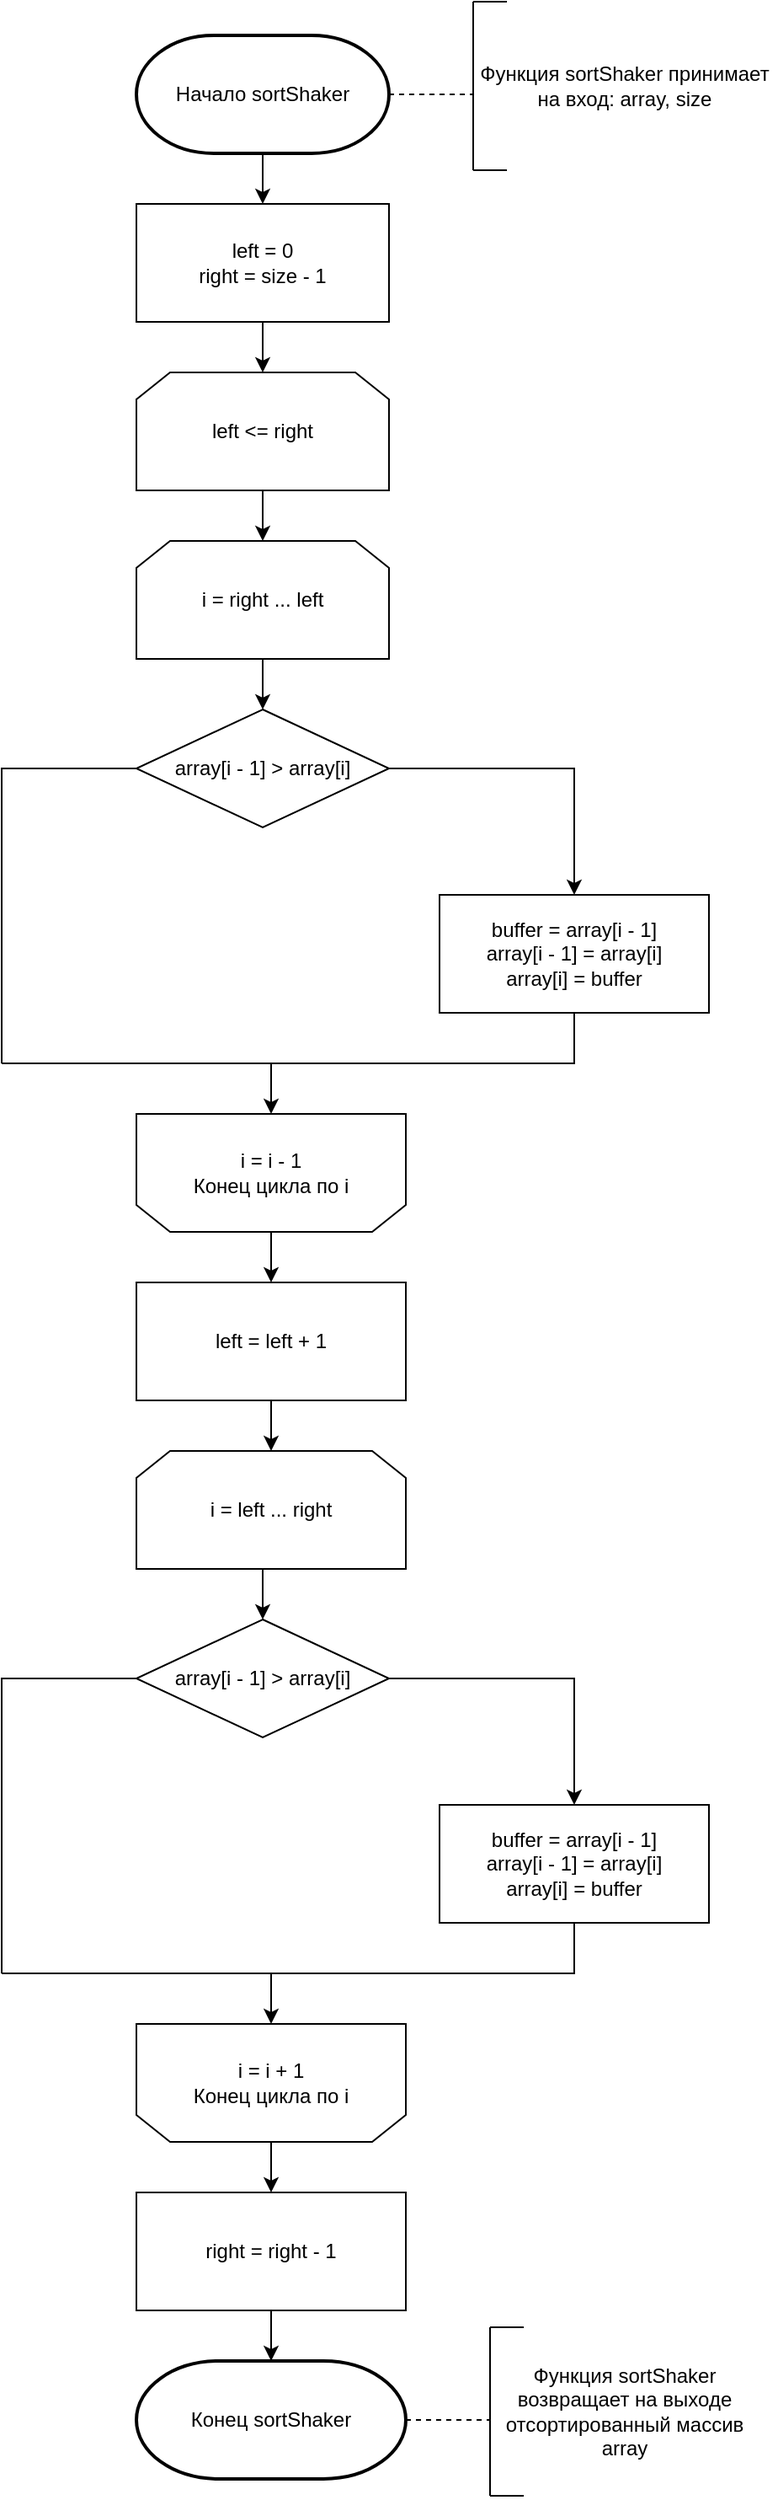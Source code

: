 <mxfile version="13.7.9" type="device"><diagram id="7PvyZeAmAlF48cNpB1qP" name="Page-1"><mxGraphModel dx="1038" dy="11786" grid="1" gridSize="10" guides="1" tooltips="1" connect="1" arrows="1" fold="1" page="1" pageScale="1" pageWidth="1827" pageHeight="11169" background="#ffffff" math="0" shadow="0"><root><mxCell id="0"/><mxCell id="1" parent="0"/><mxCell id="wm74K7i4uanEtYcJZgVq-1" value="Начало sortShaker" style="strokeWidth=2;html=1;shape=mxgraph.flowchart.terminator;whiteSpace=wrap;" vertex="1" parent="1"><mxGeometry x="120" y="-2180" width="150" height="70" as="geometry"/></mxCell><mxCell id="wm74K7i4uanEtYcJZgVq-2" value="" style="endArrow=none;dashed=1;html=1;exitX=1;exitY=0.5;exitDx=0;exitDy=0;exitPerimeter=0;" edge="1" parent="1" source="wm74K7i4uanEtYcJZgVq-1"><mxGeometry width="50" height="50" relative="1" as="geometry"><mxPoint x="430" y="-2070" as="sourcePoint"/><mxPoint x="320" y="-2145" as="targetPoint"/></mxGeometry></mxCell><mxCell id="wm74K7i4uanEtYcJZgVq-3" value="" style="endArrow=none;html=1;" edge="1" parent="1"><mxGeometry width="50" height="50" relative="1" as="geometry"><mxPoint x="320" y="-2100" as="sourcePoint"/><mxPoint x="320" y="-2200" as="targetPoint"/></mxGeometry></mxCell><mxCell id="wm74K7i4uanEtYcJZgVq-4" value="" style="endArrow=none;html=1;" edge="1" parent="1"><mxGeometry width="50" height="50" relative="1" as="geometry"><mxPoint x="320" y="-2200" as="sourcePoint"/><mxPoint x="340" y="-2200" as="targetPoint"/></mxGeometry></mxCell><mxCell id="wm74K7i4uanEtYcJZgVq-5" value="" style="endArrow=none;html=1;" edge="1" parent="1"><mxGeometry width="50" height="50" relative="1" as="geometry"><mxPoint x="320" y="-2100" as="sourcePoint"/><mxPoint x="340" y="-2100" as="targetPoint"/></mxGeometry></mxCell><mxCell id="wm74K7i4uanEtYcJZgVq-6" value="Функция sortShaker&amp;nbsp;принимает на вход: array, size" style="text;html=1;strokeColor=none;fillColor=none;align=center;verticalAlign=middle;whiteSpace=wrap;rounded=0;" vertex="1" parent="1"><mxGeometry x="320" y="-2200" width="180" height="100" as="geometry"/></mxCell><mxCell id="wm74K7i4uanEtYcJZgVq-31" value="Конец sortShaker" style="strokeWidth=2;html=1;shape=mxgraph.flowchart.terminator;whiteSpace=wrap;" vertex="1" parent="1"><mxGeometry x="120" y="-800" width="160" height="70" as="geometry"/></mxCell><mxCell id="wm74K7i4uanEtYcJZgVq-33" value="" style="endArrow=none;dashed=1;html=1;exitX=1;exitY=0.5;exitDx=0;exitDy=0;exitPerimeter=0;" edge="1" parent="1"><mxGeometry width="50" height="50" relative="1" as="geometry"><mxPoint x="280" y="-765.0" as="sourcePoint"/><mxPoint x="330" y="-765.0" as="targetPoint"/></mxGeometry></mxCell><mxCell id="wm74K7i4uanEtYcJZgVq-34" value="" style="endArrow=none;html=1;" edge="1" parent="1"><mxGeometry width="50" height="50" relative="1" as="geometry"><mxPoint x="330" y="-720.0" as="sourcePoint"/><mxPoint x="330" y="-820.0" as="targetPoint"/></mxGeometry></mxCell><mxCell id="wm74K7i4uanEtYcJZgVq-35" value="" style="endArrow=none;html=1;" edge="1" parent="1"><mxGeometry width="50" height="50" relative="1" as="geometry"><mxPoint x="330" y="-820.0" as="sourcePoint"/><mxPoint x="350" y="-820.0" as="targetPoint"/></mxGeometry></mxCell><mxCell id="wm74K7i4uanEtYcJZgVq-36" value="" style="endArrow=none;html=1;" edge="1" parent="1"><mxGeometry width="50" height="50" relative="1" as="geometry"><mxPoint x="330" y="-720.0" as="sourcePoint"/><mxPoint x="350" y="-720.0" as="targetPoint"/></mxGeometry></mxCell><mxCell id="wm74K7i4uanEtYcJZgVq-37" value="Функция sortShaker возвращает на выходе отсортированный массив&lt;br&gt;array" style="text;html=1;strokeColor=none;fillColor=none;align=center;verticalAlign=middle;whiteSpace=wrap;rounded=0;" vertex="1" parent="1"><mxGeometry x="330" y="-820.0" width="160" height="100" as="geometry"/></mxCell><mxCell id="wm74K7i4uanEtYcJZgVq-45" value="" style="endArrow=classic;html=1;strokeColor=#000000;exitX=0.5;exitY=1;exitDx=0;exitDy=0;exitPerimeter=0;entryX=0.5;entryY=0;entryDx=0;entryDy=0;" edge="1" parent="1" source="wm74K7i4uanEtYcJZgVq-1"><mxGeometry width="50" height="50" relative="1" as="geometry"><mxPoint x="140" y="-1820" as="sourcePoint"/><mxPoint x="195" y="-2080" as="targetPoint"/></mxGeometry></mxCell><mxCell id="wm74K7i4uanEtYcJZgVq-46" value="" style="endArrow=classic;html=1;strokeColor=#000000;exitX=0.5;exitY=1;exitDx=0;exitDy=0;entryX=0.5;entryY=0;entryDx=0;entryDy=0;" edge="1" parent="1"><mxGeometry width="50" height="50" relative="1" as="geometry"><mxPoint x="195" y="-2010" as="sourcePoint"/><mxPoint x="195" y="-1980" as="targetPoint"/></mxGeometry></mxCell><mxCell id="wm74K7i4uanEtYcJZgVq-48" value="" style="endArrow=classic;html=1;strokeColor=#000000;exitX=0.5;exitY=1;exitDx=0;exitDy=0;entryX=0.5;entryY=0;entryDx=0;entryDy=0;" edge="1" parent="1"><mxGeometry width="50" height="50" relative="1" as="geometry"><mxPoint x="195" y="-1910" as="sourcePoint"/><mxPoint x="195" y="-1880" as="targetPoint"/></mxGeometry></mxCell><mxCell id="wm74K7i4uanEtYcJZgVq-50" value="" style="endArrow=classic;html=1;strokeColor=#000000;exitX=0.5;exitY=1;exitDx=0;exitDy=0;entryX=0.5;entryY=0;entryDx=0;entryDy=0;" edge="1" parent="1"><mxGeometry width="50" height="50" relative="1" as="geometry"><mxPoint x="195" y="-1810" as="sourcePoint"/><mxPoint x="195" y="-1780" as="targetPoint"/></mxGeometry></mxCell><mxCell id="wm74K7i4uanEtYcJZgVq-73" value="left = 0&lt;br&gt;right = size - 1" style="rounded=0;whiteSpace=wrap;html=1;shadow=0;sketch=0;strokeColor=#000000;" vertex="1" parent="1"><mxGeometry x="120" y="-2080" width="150" height="70" as="geometry"/></mxCell><mxCell id="wm74K7i4uanEtYcJZgVq-74" value="left &amp;lt;= right" style="shape=loopLimit;whiteSpace=wrap;html=1;shadow=0;sketch=0;strokeColor=#000000;" vertex="1" parent="1"><mxGeometry x="120" y="-1980" width="150" height="70" as="geometry"/></mxCell><mxCell id="wm74K7i4uanEtYcJZgVq-75" value="i = right ... left" style="shape=loopLimit;whiteSpace=wrap;html=1;shadow=0;sketch=0;strokeColor=#000000;" vertex="1" parent="1"><mxGeometry x="120" y="-1880" width="150" height="70" as="geometry"/></mxCell><mxCell id="wm74K7i4uanEtYcJZgVq-76" value="array[i - 1] &amp;gt; array[i]" style="rhombus;whiteSpace=wrap;html=1;shadow=0;sketch=0;strokeColor=#000000;fillColor=#ffffff;" vertex="1" parent="1"><mxGeometry x="120" y="-1780" width="150" height="70" as="geometry"/></mxCell><mxCell id="wm74K7i4uanEtYcJZgVq-77" value="" style="endArrow=classic;html=1;strokeColor=#000000;exitX=1;exitY=0.5;exitDx=0;exitDy=0;rounded=0;" edge="1" parent="1" source="wm74K7i4uanEtYcJZgVq-76"><mxGeometry width="50" height="50" relative="1" as="geometry"><mxPoint x="300" y="-1660" as="sourcePoint"/><mxPoint x="380" y="-1670" as="targetPoint"/><Array as="points"><mxPoint x="380" y="-1745"/></Array></mxGeometry></mxCell><mxCell id="wm74K7i4uanEtYcJZgVq-78" value="buffer = array[i - 1]&lt;br&gt;array[i - 1] = array[i]&lt;br&gt;array[i] = buffer" style="rounded=0;whiteSpace=wrap;html=1;shadow=0;sketch=0;strokeColor=#000000;" vertex="1" parent="1"><mxGeometry x="300" y="-1670" width="160" height="70" as="geometry"/></mxCell><mxCell id="wm74K7i4uanEtYcJZgVq-79" value="" style="endArrow=none;html=1;strokeColor=#000000;entryX=0;entryY=0.5;entryDx=0;entryDy=0;rounded=0;" edge="1" parent="1" target="wm74K7i4uanEtYcJZgVq-76"><mxGeometry width="50" height="50" relative="1" as="geometry"><mxPoint x="40" y="-1570" as="sourcePoint"/><mxPoint x="120" y="-1650" as="targetPoint"/><Array as="points"><mxPoint x="40" y="-1745"/></Array></mxGeometry></mxCell><mxCell id="wm74K7i4uanEtYcJZgVq-80" value="" style="endArrow=none;html=1;strokeColor=#000000;entryX=0.5;entryY=1;entryDx=0;entryDy=0;rounded=0;" edge="1" parent="1" target="wm74K7i4uanEtYcJZgVq-78"><mxGeometry width="50" height="50" relative="1" as="geometry"><mxPoint x="40" y="-1570" as="sourcePoint"/><mxPoint x="430" y="-1540" as="targetPoint"/><Array as="points"><mxPoint x="380" y="-1570"/></Array></mxGeometry></mxCell><mxCell id="wm74K7i4uanEtYcJZgVq-81" value="" style="endArrow=classic;html=1;strokeColor=#000000;" edge="1" parent="1"><mxGeometry width="50" height="50" relative="1" as="geometry"><mxPoint x="200" y="-1570" as="sourcePoint"/><mxPoint x="200" y="-1540" as="targetPoint"/></mxGeometry></mxCell><mxCell id="wm74K7i4uanEtYcJZgVq-82" value="j = 0, 1 ... n - i - 1" style="shape=loopLimit;whiteSpace=wrap;html=1;shadow=0;sketch=0;strokeColor=#000000;rotation=-180;size=20;" vertex="1" parent="1"><mxGeometry x="120" y="-1540" width="160" height="70" as="geometry"/></mxCell><mxCell id="wm74K7i4uanEtYcJZgVq-83" value="i = i - 1&lt;br&gt;Конец цикла по i" style="text;html=1;align=center;verticalAlign=middle;whiteSpace=wrap;rounded=0;shadow=0;sketch=0;fillColor=#ffffff;" vertex="1" parent="1"><mxGeometry x="140" y="-1515" width="120" height="20" as="geometry"/></mxCell><mxCell id="wm74K7i4uanEtYcJZgVq-116" value="left = left + 1" style="rounded=0;whiteSpace=wrap;html=1;shadow=0;sketch=0;strokeColor=#000000;" vertex="1" parent="1"><mxGeometry x="120" y="-1440" width="160" height="70" as="geometry"/></mxCell><mxCell id="wm74K7i4uanEtYcJZgVq-117" value="" style="endArrow=classic;html=1;strokeColor=#000000;exitX=0.5;exitY=0;exitDx=0;exitDy=0;entryX=0.5;entryY=0;entryDx=0;entryDy=0;" edge="1" parent="1" source="wm74K7i4uanEtYcJZgVq-82" target="wm74K7i4uanEtYcJZgVq-116"><mxGeometry width="50" height="50" relative="1" as="geometry"><mxPoint x="330" y="-1300" as="sourcePoint"/><mxPoint x="380" y="-1350" as="targetPoint"/></mxGeometry></mxCell><mxCell id="wm74K7i4uanEtYcJZgVq-118" value="" style="endArrow=classic;html=1;strokeColor=#000000;exitX=0.5;exitY=1;exitDx=0;exitDy=0;entryX=0.5;entryY=0;entryDx=0;entryDy=0;" edge="1" parent="1"><mxGeometry width="50" height="50" relative="1" as="geometry"><mxPoint x="195" y="-1270" as="sourcePoint"/><mxPoint x="195" y="-1240" as="targetPoint"/></mxGeometry></mxCell><mxCell id="wm74K7i4uanEtYcJZgVq-119" value="i = left ... right" style="shape=loopLimit;whiteSpace=wrap;html=1;shadow=0;sketch=0;strokeColor=#000000;" vertex="1" parent="1"><mxGeometry x="120" y="-1340" width="160" height="70" as="geometry"/></mxCell><mxCell id="wm74K7i4uanEtYcJZgVq-120" value="array[i - 1] &amp;gt; array[i]" style="rhombus;whiteSpace=wrap;html=1;shadow=0;sketch=0;strokeColor=#000000;fillColor=#ffffff;" vertex="1" parent="1"><mxGeometry x="120" y="-1240" width="150" height="70" as="geometry"/></mxCell><mxCell id="wm74K7i4uanEtYcJZgVq-121" value="" style="endArrow=classic;html=1;strokeColor=#000000;exitX=1;exitY=0.5;exitDx=0;exitDy=0;rounded=0;" edge="1" parent="1" source="wm74K7i4uanEtYcJZgVq-120"><mxGeometry width="50" height="50" relative="1" as="geometry"><mxPoint x="300" y="-1120" as="sourcePoint"/><mxPoint x="380" y="-1130" as="targetPoint"/><Array as="points"><mxPoint x="380" y="-1205"/></Array></mxGeometry></mxCell><mxCell id="wm74K7i4uanEtYcJZgVq-122" value="buffer = array[i - 1]&lt;br&gt;array[i - 1] = array[i]&lt;br&gt;array[i] = buffer" style="rounded=0;whiteSpace=wrap;html=1;shadow=0;sketch=0;strokeColor=#000000;" vertex="1" parent="1"><mxGeometry x="300" y="-1130" width="160" height="70" as="geometry"/></mxCell><mxCell id="wm74K7i4uanEtYcJZgVq-123" value="" style="endArrow=none;html=1;strokeColor=#000000;entryX=0;entryY=0.5;entryDx=0;entryDy=0;rounded=0;" edge="1" parent="1" target="wm74K7i4uanEtYcJZgVq-120"><mxGeometry width="50" height="50" relative="1" as="geometry"><mxPoint x="40" y="-1030" as="sourcePoint"/><mxPoint x="120" y="-1110" as="targetPoint"/><Array as="points"><mxPoint x="40" y="-1205"/></Array></mxGeometry></mxCell><mxCell id="wm74K7i4uanEtYcJZgVq-124" value="" style="endArrow=none;html=1;strokeColor=#000000;entryX=0.5;entryY=1;entryDx=0;entryDy=0;rounded=0;" edge="1" parent="1" target="wm74K7i4uanEtYcJZgVq-122"><mxGeometry width="50" height="50" relative="1" as="geometry"><mxPoint x="40" y="-1030" as="sourcePoint"/><mxPoint x="430" y="-1000" as="targetPoint"/><Array as="points"><mxPoint x="380" y="-1030"/></Array></mxGeometry></mxCell><mxCell id="wm74K7i4uanEtYcJZgVq-125" value="" style="endArrow=classic;html=1;strokeColor=#000000;" edge="1" parent="1"><mxGeometry width="50" height="50" relative="1" as="geometry"><mxPoint x="200" y="-1030" as="sourcePoint"/><mxPoint x="200" y="-1000" as="targetPoint"/></mxGeometry></mxCell><mxCell id="wm74K7i4uanEtYcJZgVq-126" value="j = 0, 1 ... n - i - 1" style="shape=loopLimit;whiteSpace=wrap;html=1;shadow=0;sketch=0;strokeColor=#000000;rotation=-180;size=20;" vertex="1" parent="1"><mxGeometry x="120" y="-1000" width="160" height="70" as="geometry"/></mxCell><mxCell id="wm74K7i4uanEtYcJZgVq-127" value="i = i + 1&lt;br&gt;Конец цикла по i" style="text;html=1;align=center;verticalAlign=middle;whiteSpace=wrap;rounded=0;shadow=0;sketch=0;fillColor=#ffffff;" vertex="1" parent="1"><mxGeometry x="140" y="-975" width="120" height="20" as="geometry"/></mxCell><mxCell id="wm74K7i4uanEtYcJZgVq-128" value="" style="endArrow=classic;html=1;strokeColor=#000000;exitX=0.5;exitY=1;exitDx=0;exitDy=0;entryX=0.5;entryY=0;entryDx=0;entryDy=0;" edge="1" parent="1" source="wm74K7i4uanEtYcJZgVq-116" target="wm74K7i4uanEtYcJZgVq-119"><mxGeometry width="50" height="50" relative="1" as="geometry"><mxPoint x="360" y="-1230" as="sourcePoint"/><mxPoint x="410" y="-1280" as="targetPoint"/></mxGeometry></mxCell><mxCell id="wm74K7i4uanEtYcJZgVq-129" value="" style="endArrow=classic;html=1;strokeColor=#000000;exitX=0.5;exitY=0;exitDx=0;exitDy=0;" edge="1" parent="1" source="wm74K7i4uanEtYcJZgVq-126"><mxGeometry width="50" height="50" relative="1" as="geometry"><mxPoint x="220" y="-820" as="sourcePoint"/><mxPoint x="200" y="-900" as="targetPoint"/></mxGeometry></mxCell><mxCell id="wm74K7i4uanEtYcJZgVq-130" value="right = right - 1" style="rounded=0;whiteSpace=wrap;html=1;shadow=0;sketch=0;strokeColor=#000000;fillColor=#ffffff;" vertex="1" parent="1"><mxGeometry x="120" y="-900" width="160" height="70" as="geometry"/></mxCell><mxCell id="wm74K7i4uanEtYcJZgVq-133" value="" style="endArrow=classic;html=1;strokeColor=#000000;exitX=0.5;exitY=1;exitDx=0;exitDy=0;entryX=0.5;entryY=1;entryDx=0;entryDy=0;" edge="1" parent="1" source="wm74K7i4uanEtYcJZgVq-130"><mxGeometry width="50" height="50" relative="1" as="geometry"><mxPoint x="370" y="-770" as="sourcePoint"/><mxPoint x="200" y="-800" as="targetPoint"/></mxGeometry></mxCell></root></mxGraphModel></diagram></mxfile>